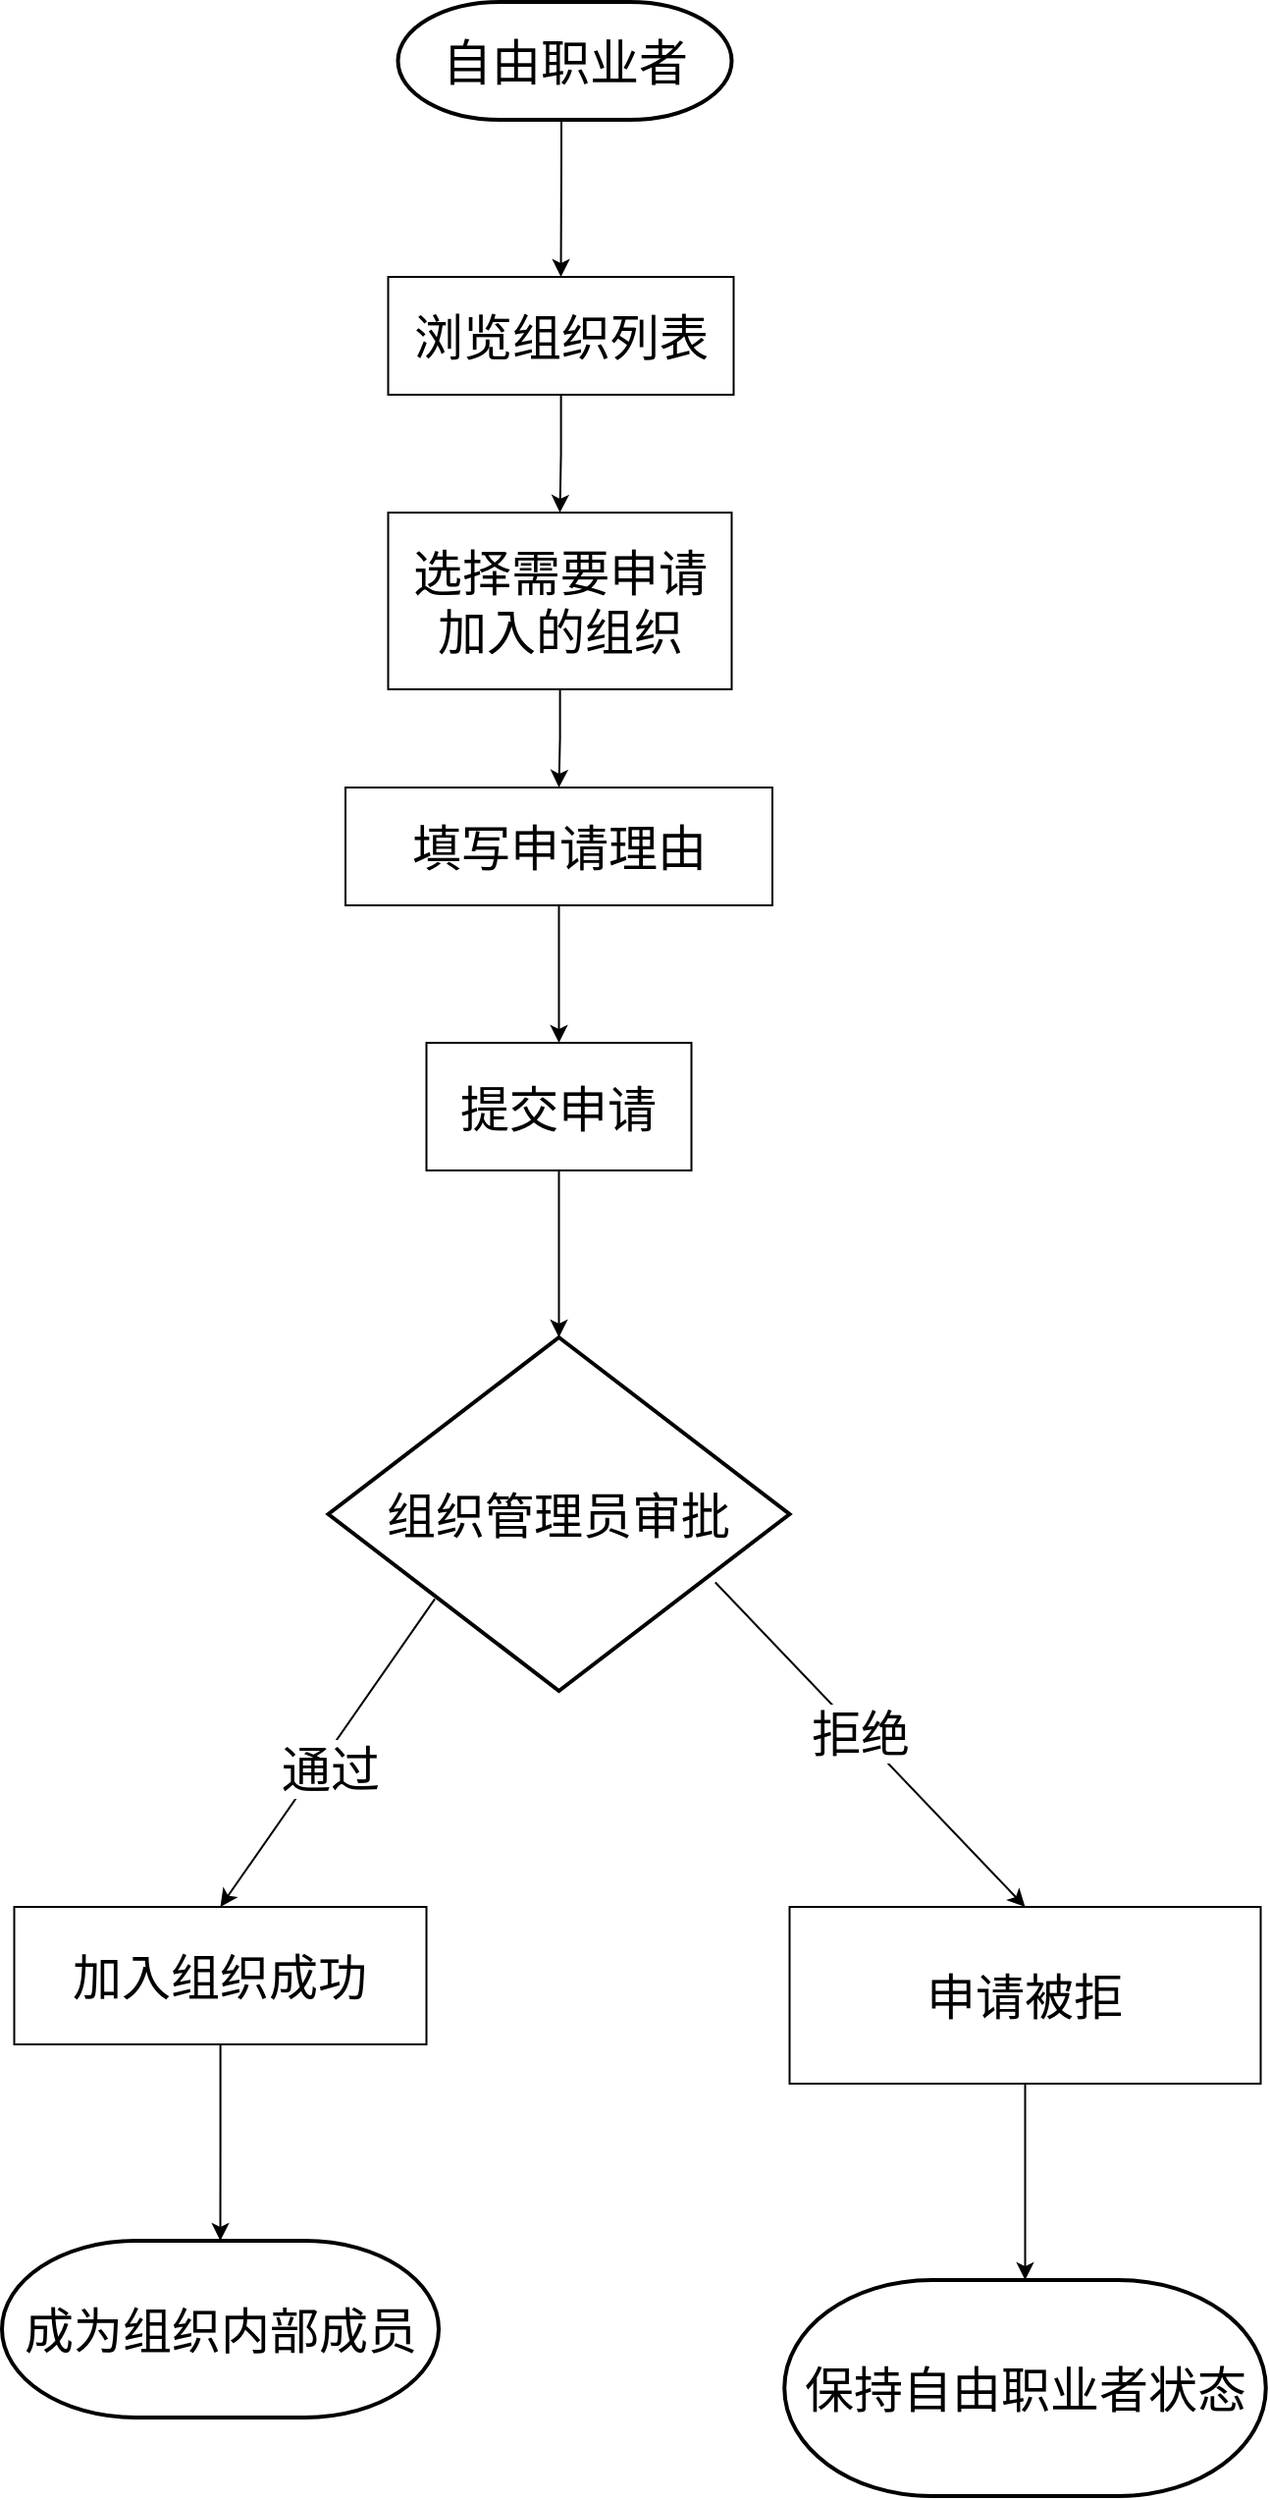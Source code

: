 <mxfile version="28.1.1">
  <diagram id="C5RBs43oDa-KdzZeNtuy" name="Page-1">
    <mxGraphModel dx="4506" dy="1570" grid="1" gridSize="10" guides="1" tooltips="1" connect="1" arrows="1" fold="1" page="1" pageScale="1" pageWidth="827" pageHeight="1169" math="0" shadow="0">
      <root>
        <mxCell id="WIyWlLk6GJQsqaUBKTNV-0" />
        <mxCell id="WIyWlLk6GJQsqaUBKTNV-1" parent="WIyWlLk6GJQsqaUBKTNV-0" />
        <mxCell id="X0DREwgXzSUtH7TEnKiw-41" style="edgeStyle=orthogonalEdgeStyle;rounded=0;orthogonalLoop=1;jettySize=auto;html=1;entryX=0.5;entryY=0;entryDx=0;entryDy=0;" edge="1" parent="WIyWlLk6GJQsqaUBKTNV-1" source="X0DREwgXzSUtH7TEnKiw-1" target="X0DREwgXzSUtH7TEnKiw-39">
          <mxGeometry relative="1" as="geometry">
            <Array as="points">
              <mxPoint x="-1252" y="220" />
              <mxPoint x="-1252" y="220" />
            </Array>
          </mxGeometry>
        </mxCell>
        <mxCell id="X0DREwgXzSUtH7TEnKiw-1" value="&lt;font style=&quot;font-size: 25px;&quot;&gt;自由职业者&lt;/font&gt;" style="strokeWidth=2;html=1;shape=mxgraph.flowchart.terminator;whiteSpace=wrap;" vertex="1" parent="WIyWlLk6GJQsqaUBKTNV-1">
          <mxGeometry x="-1335.25" y="140" width="170" height="60" as="geometry" />
        </mxCell>
        <mxCell id="X0DREwgXzSUtH7TEnKiw-11" style="edgeStyle=orthogonalEdgeStyle;rounded=0;orthogonalLoop=1;jettySize=auto;html=1;entryX=0.5;entryY=0;entryDx=0;entryDy=0;" edge="1" parent="WIyWlLk6GJQsqaUBKTNV-1" source="X0DREwgXzSUtH7TEnKiw-2" target="X0DREwgXzSUtH7TEnKiw-9">
          <mxGeometry relative="1" as="geometry" />
        </mxCell>
        <mxCell id="X0DREwgXzSUtH7TEnKiw-2" value="&lt;font style=&quot;font-size: 25px;&quot;&gt;选择需要申请加入的组织&lt;/font&gt;" style="rounded=0;whiteSpace=wrap;html=1;" vertex="1" parent="WIyWlLk6GJQsqaUBKTNV-1">
          <mxGeometry x="-1340.25" y="400" width="175" height="90" as="geometry" />
        </mxCell>
        <mxCell id="X0DREwgXzSUtH7TEnKiw-13" style="edgeStyle=orthogonalEdgeStyle;rounded=0;orthogonalLoop=1;jettySize=auto;html=1;entryX=0.5;entryY=0;entryDx=0;entryDy=0;" edge="1" parent="WIyWlLk6GJQsqaUBKTNV-1" source="X0DREwgXzSUtH7TEnKiw-9" target="X0DREwgXzSUtH7TEnKiw-12">
          <mxGeometry relative="1" as="geometry" />
        </mxCell>
        <mxCell id="X0DREwgXzSUtH7TEnKiw-9" value="&lt;font style=&quot;font-size: 25px;&quot;&gt;填写申请理由&lt;/font&gt;" style="rounded=0;whiteSpace=wrap;html=1;" vertex="1" parent="WIyWlLk6GJQsqaUBKTNV-1">
          <mxGeometry x="-1362" y="540" width="217.5" height="60" as="geometry" />
        </mxCell>
        <mxCell id="X0DREwgXzSUtH7TEnKiw-12" value="&lt;font style=&quot;font-size: 25px;&quot;&gt;提交申请&lt;/font&gt;" style="rounded=0;whiteSpace=wrap;html=1;" vertex="1" parent="WIyWlLk6GJQsqaUBKTNV-1">
          <mxGeometry x="-1320.75" y="670" width="135" height="65" as="geometry" />
        </mxCell>
        <mxCell id="X0DREwgXzSUtH7TEnKiw-14" value="&lt;font style=&quot;font-size: 25px;&quot;&gt;组织管理员审批&lt;/font&gt;" style="strokeWidth=2;html=1;shape=mxgraph.flowchart.decision;whiteSpace=wrap;" vertex="1" parent="WIyWlLk6GJQsqaUBKTNV-1">
          <mxGeometry x="-1370.75" y="820" width="235" height="180" as="geometry" />
        </mxCell>
        <mxCell id="X0DREwgXzSUtH7TEnKiw-15" style="edgeStyle=orthogonalEdgeStyle;rounded=0;orthogonalLoop=1;jettySize=auto;html=1;entryX=0.5;entryY=0;entryDx=0;entryDy=0;entryPerimeter=0;" edge="1" parent="WIyWlLk6GJQsqaUBKTNV-1" source="X0DREwgXzSUtH7TEnKiw-12" target="X0DREwgXzSUtH7TEnKiw-14">
          <mxGeometry relative="1" as="geometry" />
        </mxCell>
        <mxCell id="X0DREwgXzSUtH7TEnKiw-16" value="&lt;font style=&quot;font-size: 25px;&quot;&gt;加入组织成功&lt;/font&gt;" style="rounded=0;whiteSpace=wrap;html=1;" vertex="1" parent="WIyWlLk6GJQsqaUBKTNV-1">
          <mxGeometry x="-1530.75" y="1110" width="210" height="70" as="geometry" />
        </mxCell>
        <mxCell id="X0DREwgXzSUtH7TEnKiw-20" value="" style="endArrow=classic;html=1;rounded=0;exitX=0.231;exitY=0.74;exitDx=0;exitDy=0;exitPerimeter=0;entryX=0.5;entryY=0;entryDx=0;entryDy=0;" edge="1" parent="WIyWlLk6GJQsqaUBKTNV-1" source="X0DREwgXzSUtH7TEnKiw-14" target="X0DREwgXzSUtH7TEnKiw-16">
          <mxGeometry width="50" height="50" relative="1" as="geometry">
            <mxPoint x="-1328.25" y="980" as="sourcePoint" />
            <mxPoint x="-1358.25" y="1040" as="targetPoint" />
          </mxGeometry>
        </mxCell>
        <mxCell id="X0DREwgXzSUtH7TEnKiw-23" value="&lt;font style=&quot;font-size: 25px;&quot;&gt;通过&lt;/font&gt;" style="edgeLabel;html=1;align=center;verticalAlign=middle;resizable=0;points=[];" vertex="1" connectable="0" parent="X0DREwgXzSUtH7TEnKiw-20">
          <mxGeometry x="0.053" y="6" relative="1" as="geometry">
            <mxPoint x="-1" as="offset" />
          </mxGeometry>
        </mxCell>
        <mxCell id="X0DREwgXzSUtH7TEnKiw-21" value="&lt;font style=&quot;font-size: 25px;&quot;&gt;申请被拒&lt;/font&gt;" style="rounded=0;whiteSpace=wrap;html=1;" vertex="1" parent="WIyWlLk6GJQsqaUBKTNV-1">
          <mxGeometry x="-1135.75" y="1110" width="240" height="90" as="geometry" />
        </mxCell>
        <mxCell id="X0DREwgXzSUtH7TEnKiw-22" value="" style="endArrow=classic;html=1;rounded=0;exitX=0.839;exitY=0.693;exitDx=0;exitDy=0;exitPerimeter=0;entryX=0.5;entryY=0;entryDx=0;entryDy=0;" edge="1" parent="WIyWlLk6GJQsqaUBKTNV-1" source="X0DREwgXzSUtH7TEnKiw-14" target="X0DREwgXzSUtH7TEnKiw-21">
          <mxGeometry width="50" height="50" relative="1" as="geometry">
            <mxPoint x="-968.25" y="1010" as="sourcePoint" />
            <mxPoint x="-918.25" y="960" as="targetPoint" />
          </mxGeometry>
        </mxCell>
        <mxCell id="X0DREwgXzSUtH7TEnKiw-24" value="&lt;font style=&quot;font-size: 25px;&quot;&gt;拒绝&lt;/font&gt;" style="edgeLabel;html=1;align=center;verticalAlign=middle;resizable=0;points=[];" vertex="1" connectable="0" parent="X0DREwgXzSUtH7TEnKiw-22">
          <mxGeometry x="-0.081" relative="1" as="geometry">
            <mxPoint x="1" as="offset" />
          </mxGeometry>
        </mxCell>
        <mxCell id="X0DREwgXzSUtH7TEnKiw-26" value="&lt;font style=&quot;font-size: 25px;&quot;&gt;成为组织内部成员&lt;/font&gt;" style="strokeWidth=2;html=1;shape=mxgraph.flowchart.terminator;whiteSpace=wrap;" vertex="1" parent="WIyWlLk6GJQsqaUBKTNV-1">
          <mxGeometry x="-1537" y="1280" width="222.5" height="90" as="geometry" />
        </mxCell>
        <mxCell id="X0DREwgXzSUtH7TEnKiw-28" style="edgeStyle=orthogonalEdgeStyle;rounded=0;orthogonalLoop=1;jettySize=auto;html=1;entryX=0.5;entryY=0;entryDx=0;entryDy=0;entryPerimeter=0;" edge="1" parent="WIyWlLk6GJQsqaUBKTNV-1" source="X0DREwgXzSUtH7TEnKiw-16" target="X0DREwgXzSUtH7TEnKiw-26">
          <mxGeometry relative="1" as="geometry" />
        </mxCell>
        <mxCell id="X0DREwgXzSUtH7TEnKiw-31" value="&lt;font style=&quot;font-size: 25px;&quot;&gt;保持自由职业者状态&lt;/font&gt;" style="strokeWidth=2;html=1;shape=mxgraph.flowchart.terminator;whiteSpace=wrap;" vertex="1" parent="WIyWlLk6GJQsqaUBKTNV-1">
          <mxGeometry x="-1138.37" y="1300" width="245.25" height="110" as="geometry" />
        </mxCell>
        <mxCell id="X0DREwgXzSUtH7TEnKiw-40" style="edgeStyle=orthogonalEdgeStyle;rounded=0;orthogonalLoop=1;jettySize=auto;html=1;entryX=0.5;entryY=0;entryDx=0;entryDy=0;" edge="1" parent="WIyWlLk6GJQsqaUBKTNV-1" source="X0DREwgXzSUtH7TEnKiw-39" target="X0DREwgXzSUtH7TEnKiw-2">
          <mxGeometry relative="1" as="geometry" />
        </mxCell>
        <mxCell id="X0DREwgXzSUtH7TEnKiw-39" value="&lt;font style=&quot;font-size: 25px;&quot;&gt;浏览组织列表&lt;/font&gt;" style="rounded=0;whiteSpace=wrap;html=1;" vertex="1" parent="WIyWlLk6GJQsqaUBKTNV-1">
          <mxGeometry x="-1340.25" y="280" width="176" height="60" as="geometry" />
        </mxCell>
        <mxCell id="X0DREwgXzSUtH7TEnKiw-49" style="edgeStyle=orthogonalEdgeStyle;rounded=0;orthogonalLoop=1;jettySize=auto;html=1;entryX=0.5;entryY=0;entryDx=0;entryDy=0;entryPerimeter=0;" edge="1" parent="WIyWlLk6GJQsqaUBKTNV-1" source="X0DREwgXzSUtH7TEnKiw-21" target="X0DREwgXzSUtH7TEnKiw-31">
          <mxGeometry relative="1" as="geometry" />
        </mxCell>
      </root>
    </mxGraphModel>
  </diagram>
</mxfile>
